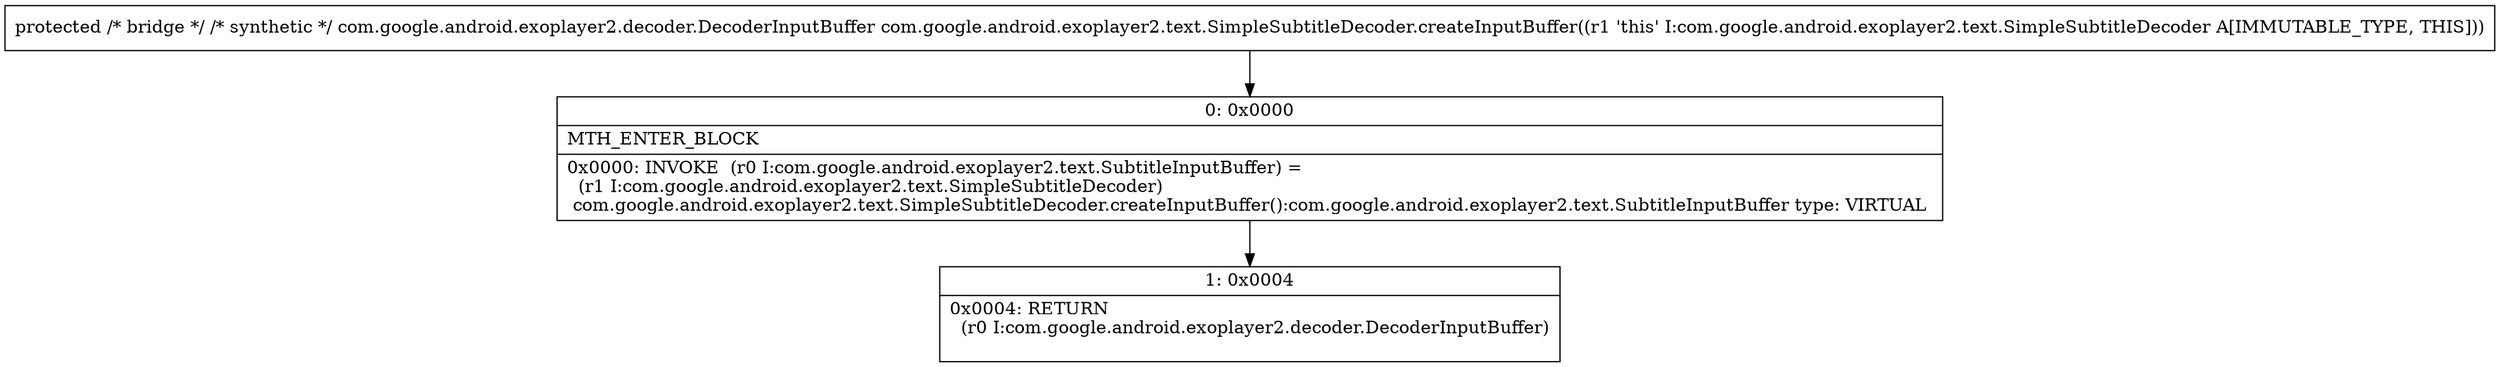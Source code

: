 digraph "CFG forcom.google.android.exoplayer2.text.SimpleSubtitleDecoder.createInputBuffer()Lcom\/google\/android\/exoplayer2\/decoder\/DecoderInputBuffer;" {
Node_0 [shape=record,label="{0\:\ 0x0000|MTH_ENTER_BLOCK\l|0x0000: INVOKE  (r0 I:com.google.android.exoplayer2.text.SubtitleInputBuffer) = \l  (r1 I:com.google.android.exoplayer2.text.SimpleSubtitleDecoder)\l com.google.android.exoplayer2.text.SimpleSubtitleDecoder.createInputBuffer():com.google.android.exoplayer2.text.SubtitleInputBuffer type: VIRTUAL \l}"];
Node_1 [shape=record,label="{1\:\ 0x0004|0x0004: RETURN  \l  (r0 I:com.google.android.exoplayer2.decoder.DecoderInputBuffer)\l \l}"];
MethodNode[shape=record,label="{protected \/* bridge *\/ \/* synthetic *\/ com.google.android.exoplayer2.decoder.DecoderInputBuffer com.google.android.exoplayer2.text.SimpleSubtitleDecoder.createInputBuffer((r1 'this' I:com.google.android.exoplayer2.text.SimpleSubtitleDecoder A[IMMUTABLE_TYPE, THIS])) }"];
MethodNode -> Node_0;
Node_0 -> Node_1;
}

